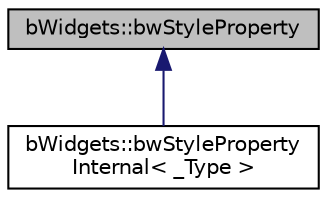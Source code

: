 digraph "bWidgets::bwStyleProperty"
{
 // LATEX_PDF_SIZE
  edge [fontname="Helvetica",fontsize="10",labelfontname="Helvetica",labelfontsize="10"];
  node [fontname="Helvetica",fontsize="10",shape=record];
  Node1 [label="bWidgets::bwStyleProperty",height=0.2,width=0.4,color="black", fillcolor="grey75", style="filled", fontcolor="black",tooltip="Simple class for managing properties that can be manipulated through stylesheets (CSS)."];
  Node1 -> Node2 [dir="back",color="midnightblue",fontsize="10",style="solid",fontname="Helvetica"];
  Node2 [label="bWidgets::bwStyleProperty\lInternal\< _Type \>",height=0.2,width=0.4,color="black", fillcolor="white", style="filled",URL="$classbWidgets_1_1bwStylePropertyInternal.html",tooltip=" "];
}
